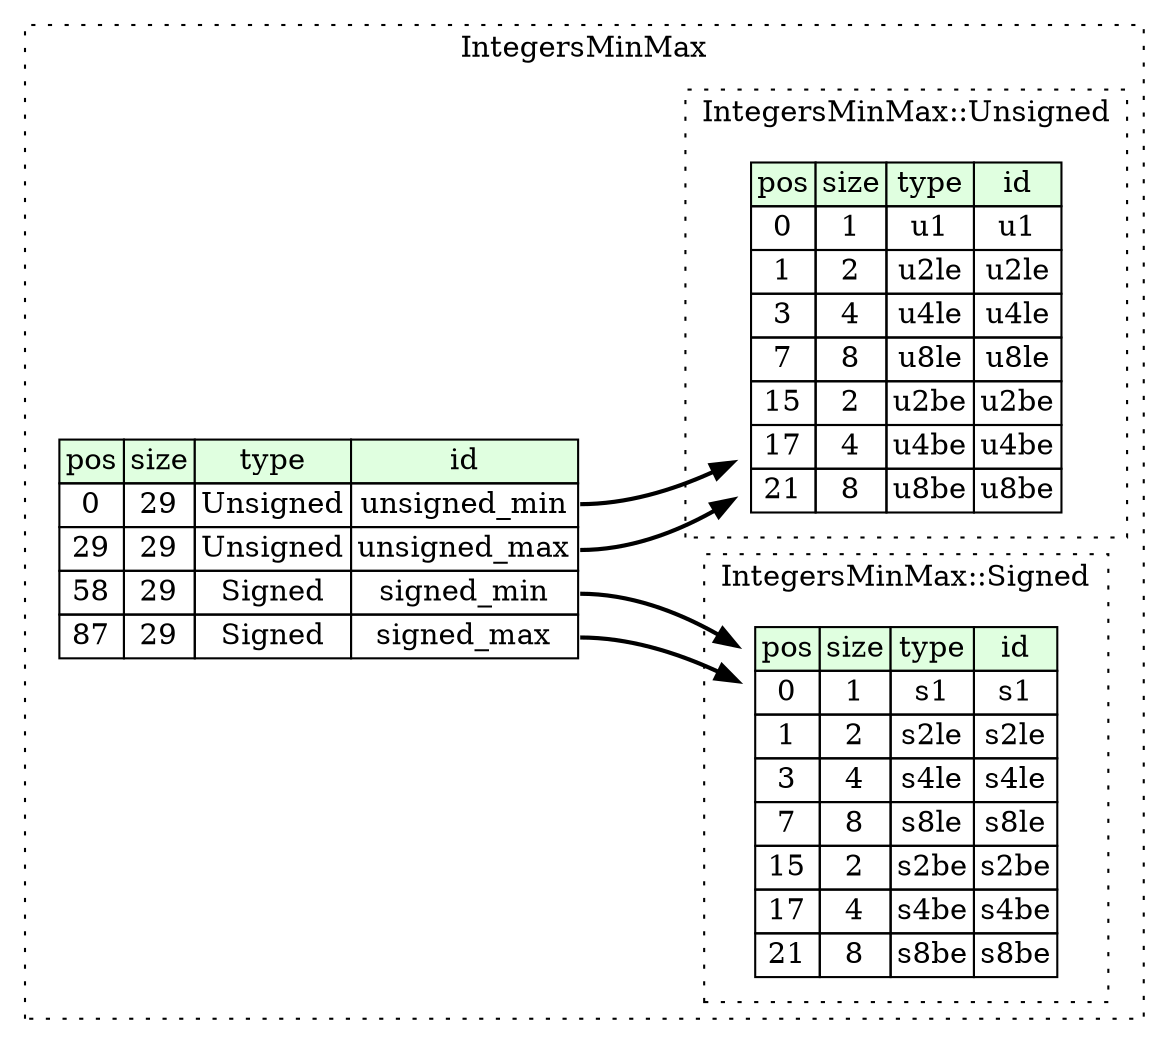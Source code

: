 digraph {
	rankdir=LR;
	node [shape=plaintext];
	subgraph cluster__integers_min_max {
		label="IntegersMinMax";
		graph[style=dotted];

		integers_min_max__seq [label=<<TABLE BORDER="0" CELLBORDER="1" CELLSPACING="0">
			<TR><TD BGCOLOR="#E0FFE0">pos</TD><TD BGCOLOR="#E0FFE0">size</TD><TD BGCOLOR="#E0FFE0">type</TD><TD BGCOLOR="#E0FFE0">id</TD></TR>
			<TR><TD PORT="unsigned_min_pos">0</TD><TD PORT="unsigned_min_size">29</TD><TD>Unsigned</TD><TD PORT="unsigned_min_type">unsigned_min</TD></TR>
			<TR><TD PORT="unsigned_max_pos">29</TD><TD PORT="unsigned_max_size">29</TD><TD>Unsigned</TD><TD PORT="unsigned_max_type">unsigned_max</TD></TR>
			<TR><TD PORT="signed_min_pos">58</TD><TD PORT="signed_min_size">29</TD><TD>Signed</TD><TD PORT="signed_min_type">signed_min</TD></TR>
			<TR><TD PORT="signed_max_pos">87</TD><TD PORT="signed_max_size">29</TD><TD>Signed</TD><TD PORT="signed_max_type">signed_max</TD></TR>
		</TABLE>>];
		subgraph cluster__signed {
			label="IntegersMinMax::Signed";
			graph[style=dotted];

			signed__seq [label=<<TABLE BORDER="0" CELLBORDER="1" CELLSPACING="0">
				<TR><TD BGCOLOR="#E0FFE0">pos</TD><TD BGCOLOR="#E0FFE0">size</TD><TD BGCOLOR="#E0FFE0">type</TD><TD BGCOLOR="#E0FFE0">id</TD></TR>
				<TR><TD PORT="s1_pos">0</TD><TD PORT="s1_size">1</TD><TD>s1</TD><TD PORT="s1_type">s1</TD></TR>
				<TR><TD PORT="s2le_pos">1</TD><TD PORT="s2le_size">2</TD><TD>s2le</TD><TD PORT="s2le_type">s2le</TD></TR>
				<TR><TD PORT="s4le_pos">3</TD><TD PORT="s4le_size">4</TD><TD>s4le</TD><TD PORT="s4le_type">s4le</TD></TR>
				<TR><TD PORT="s8le_pos">7</TD><TD PORT="s8le_size">8</TD><TD>s8le</TD><TD PORT="s8le_type">s8le</TD></TR>
				<TR><TD PORT="s2be_pos">15</TD><TD PORT="s2be_size">2</TD><TD>s2be</TD><TD PORT="s2be_type">s2be</TD></TR>
				<TR><TD PORT="s4be_pos">17</TD><TD PORT="s4be_size">4</TD><TD>s4be</TD><TD PORT="s4be_type">s4be</TD></TR>
				<TR><TD PORT="s8be_pos">21</TD><TD PORT="s8be_size">8</TD><TD>s8be</TD><TD PORT="s8be_type">s8be</TD></TR>
			</TABLE>>];
		}
		subgraph cluster__unsigned {
			label="IntegersMinMax::Unsigned";
			graph[style=dotted];

			unsigned__seq [label=<<TABLE BORDER="0" CELLBORDER="1" CELLSPACING="0">
				<TR><TD BGCOLOR="#E0FFE0">pos</TD><TD BGCOLOR="#E0FFE0">size</TD><TD BGCOLOR="#E0FFE0">type</TD><TD BGCOLOR="#E0FFE0">id</TD></TR>
				<TR><TD PORT="u1_pos">0</TD><TD PORT="u1_size">1</TD><TD>u1</TD><TD PORT="u1_type">u1</TD></TR>
				<TR><TD PORT="u2le_pos">1</TD><TD PORT="u2le_size">2</TD><TD>u2le</TD><TD PORT="u2le_type">u2le</TD></TR>
				<TR><TD PORT="u4le_pos">3</TD><TD PORT="u4le_size">4</TD><TD>u4le</TD><TD PORT="u4le_type">u4le</TD></TR>
				<TR><TD PORT="u8le_pos">7</TD><TD PORT="u8le_size">8</TD><TD>u8le</TD><TD PORT="u8le_type">u8le</TD></TR>
				<TR><TD PORT="u2be_pos">15</TD><TD PORT="u2be_size">2</TD><TD>u2be</TD><TD PORT="u2be_type">u2be</TD></TR>
				<TR><TD PORT="u4be_pos">17</TD><TD PORT="u4be_size">4</TD><TD>u4be</TD><TD PORT="u4be_type">u4be</TD></TR>
				<TR><TD PORT="u8be_pos">21</TD><TD PORT="u8be_size">8</TD><TD>u8be</TD><TD PORT="u8be_type">u8be</TD></TR>
			</TABLE>>];
		}
	}
	integers_min_max__seq:unsigned_min_type -> unsigned__seq [style=bold];
	integers_min_max__seq:unsigned_max_type -> unsigned__seq [style=bold];
	integers_min_max__seq:signed_min_type -> signed__seq [style=bold];
	integers_min_max__seq:signed_max_type -> signed__seq [style=bold];
}
